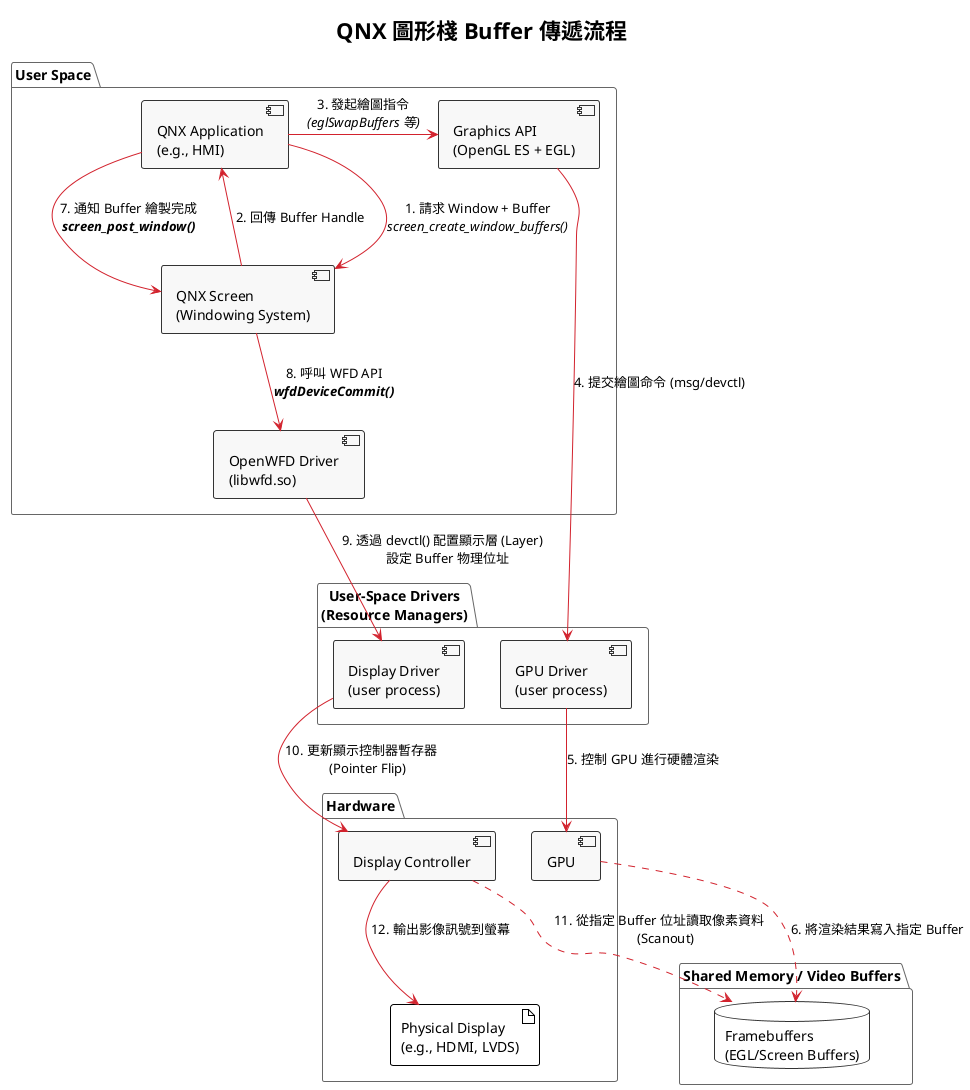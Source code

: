 @startuml
!theme plain
skinparam defaultFontName "Roboto, sans-serif"
skinparam defaultFontColor #000000
skinparam component {
  FontColor #000000
  BorderColor #333333
  BackgroundColor #F8F8F8
  ArrowColor #D2222D
  ArrowFontColor #000000
}
skinparam package {
  FontColor #000000
  BorderColor #666666
}
skinparam database {
    BorderColor #333333
    BackgroundColor #FFFFFF
}

title QNX 圖形棧 Buffer 傳遞流程

package "User Space" {
  [QNX Application\n(e.g., HMI)] as App
  [QNX Screen\n(Windowing System)] as Screen
  [Graphics API\n(OpenGL ES + EGL)] as GLES
  [OpenWFD Driver\n(libwfd.so)] as WFD
}

package "User-Space Drivers\n(Resource Managers)" {
  [GPU Driver\n(user process)] as GPUDriver
  [Display Driver\n(user process)] as DisplayDriver
}

package "Shared Memory / Video Buffers" {
    database "Framebuffers\n(EGL/Screen Buffers)" as FB
}

package "Hardware" {
    [GPU] as GPU
    [Display Controller] as DisplayCtrl
    artifact "Physical Display\n(e.g., HDMI, LVDS)" as Display
}

' == Buffer Allocation and Rendering Phase ==
App -[hidden]down-Screen
App -> Screen : 1. 請求 Window + Buffer\n//screen_create_window_buffers()//
Screen -> App : 2. 回傳 Buffer Handle

App -> GLES : 3. 發起繪圖指令\n//(eglSwapBuffers 等)//
GLES -> GPUDriver : 4. 提交繪圖命令 (msg/devctl)
GPUDriver -> GPU : 5. 控制 GPU 進行硬體渲染
GPU ..> FB : 6. 將渲染結果寫入指定 Buffer

' == Buffer Posting and Display Phase ==
App -> Screen : 7. 通知 Buffer 繪製完成\n**//screen_post_window()//**
Screen -[hidden]down-WFD
Screen -> WFD : 8. 呼叫 WFD API\n**//wfdDeviceCommit()//**
WFD --> DisplayDriver : 9. 透過 devctl() 配置顯示層 (Layer)\n   設定 Buffer 物理位址
DisplayDriver -[hidden]down-DisplayCtrl
DisplayDriver -> DisplayCtrl : 10. 更新顯示控制器暫存器\n    (Pointer Flip)

DisplayCtrl ..> FB : 11. 從指定 Buffer 位址讀取像素資料\n    (Scanout)
DisplayCtrl -[hidden]down-Display
DisplayCtrl -> Display : 12. 輸出影像訊號到螢幕

@enduml
